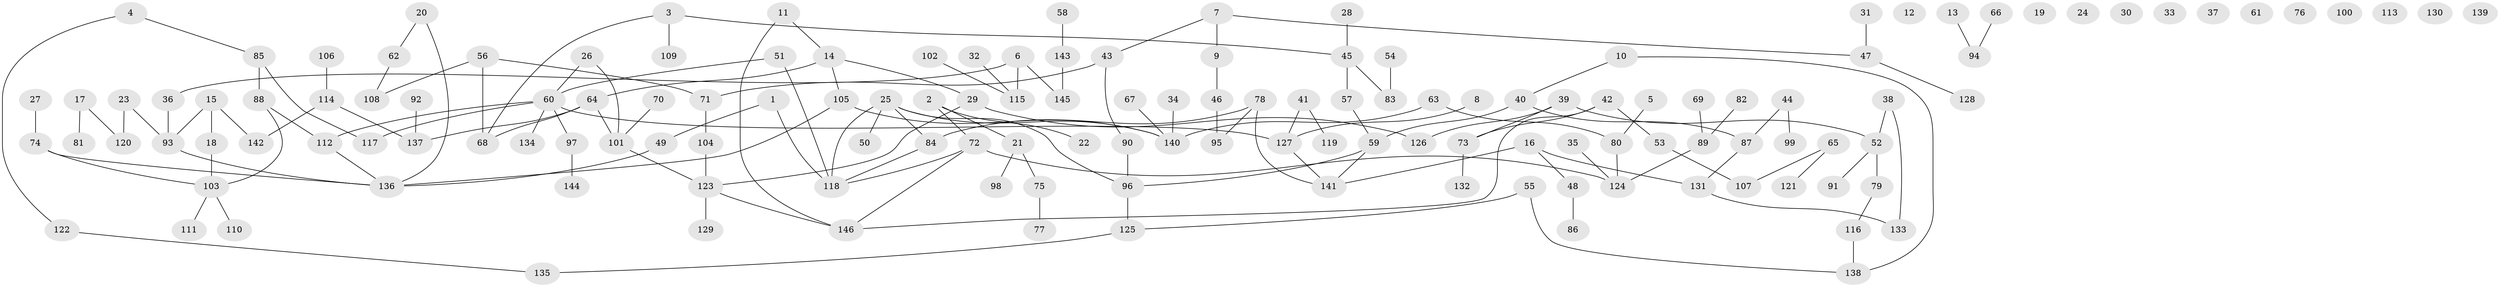 // Generated by graph-tools (version 1.1) at 2025/13/03/09/25 04:13:09]
// undirected, 146 vertices, 157 edges
graph export_dot {
graph [start="1"]
  node [color=gray90,style=filled];
  1;
  2;
  3;
  4;
  5;
  6;
  7;
  8;
  9;
  10;
  11;
  12;
  13;
  14;
  15;
  16;
  17;
  18;
  19;
  20;
  21;
  22;
  23;
  24;
  25;
  26;
  27;
  28;
  29;
  30;
  31;
  32;
  33;
  34;
  35;
  36;
  37;
  38;
  39;
  40;
  41;
  42;
  43;
  44;
  45;
  46;
  47;
  48;
  49;
  50;
  51;
  52;
  53;
  54;
  55;
  56;
  57;
  58;
  59;
  60;
  61;
  62;
  63;
  64;
  65;
  66;
  67;
  68;
  69;
  70;
  71;
  72;
  73;
  74;
  75;
  76;
  77;
  78;
  79;
  80;
  81;
  82;
  83;
  84;
  85;
  86;
  87;
  88;
  89;
  90;
  91;
  92;
  93;
  94;
  95;
  96;
  97;
  98;
  99;
  100;
  101;
  102;
  103;
  104;
  105;
  106;
  107;
  108;
  109;
  110;
  111;
  112;
  113;
  114;
  115;
  116;
  117;
  118;
  119;
  120;
  121;
  122;
  123;
  124;
  125;
  126;
  127;
  128;
  129;
  130;
  131;
  132;
  133;
  134;
  135;
  136;
  137;
  138;
  139;
  140;
  141;
  142;
  143;
  144;
  145;
  146;
  1 -- 49;
  1 -- 118;
  2 -- 21;
  2 -- 22;
  2 -- 72;
  3 -- 45;
  3 -- 68;
  3 -- 109;
  4 -- 85;
  4 -- 122;
  5 -- 80;
  6 -- 36;
  6 -- 115;
  6 -- 145;
  7 -- 9;
  7 -- 43;
  7 -- 47;
  8 -- 127;
  9 -- 46;
  10 -- 40;
  10 -- 138;
  11 -- 14;
  11 -- 146;
  13 -- 94;
  14 -- 29;
  14 -- 64;
  14 -- 105;
  15 -- 18;
  15 -- 93;
  15 -- 142;
  16 -- 48;
  16 -- 131;
  16 -- 141;
  17 -- 81;
  17 -- 120;
  18 -- 103;
  20 -- 62;
  20 -- 136;
  21 -- 75;
  21 -- 98;
  23 -- 93;
  23 -- 120;
  25 -- 50;
  25 -- 84;
  25 -- 96;
  25 -- 118;
  25 -- 140;
  26 -- 60;
  26 -- 101;
  27 -- 74;
  28 -- 45;
  29 -- 123;
  29 -- 126;
  31 -- 47;
  32 -- 115;
  34 -- 140;
  35 -- 124;
  36 -- 93;
  38 -- 52;
  38 -- 133;
  39 -- 52;
  39 -- 73;
  39 -- 126;
  40 -- 59;
  40 -- 87;
  41 -- 119;
  41 -- 127;
  42 -- 53;
  42 -- 73;
  42 -- 146;
  43 -- 71;
  43 -- 90;
  44 -- 87;
  44 -- 99;
  45 -- 57;
  45 -- 83;
  46 -- 95;
  47 -- 128;
  48 -- 86;
  49 -- 136;
  51 -- 60;
  51 -- 118;
  52 -- 79;
  52 -- 91;
  53 -- 107;
  54 -- 83;
  55 -- 125;
  55 -- 138;
  56 -- 68;
  56 -- 71;
  56 -- 108;
  57 -- 59;
  58 -- 143;
  59 -- 96;
  59 -- 141;
  60 -- 97;
  60 -- 112;
  60 -- 117;
  60 -- 127;
  60 -- 134;
  62 -- 108;
  63 -- 80;
  63 -- 140;
  64 -- 68;
  64 -- 101;
  64 -- 137;
  65 -- 107;
  65 -- 121;
  66 -- 94;
  67 -- 140;
  69 -- 89;
  70 -- 101;
  71 -- 104;
  72 -- 118;
  72 -- 124;
  72 -- 146;
  73 -- 132;
  74 -- 103;
  74 -- 136;
  75 -- 77;
  78 -- 84;
  78 -- 95;
  78 -- 141;
  79 -- 116;
  80 -- 124;
  82 -- 89;
  84 -- 118;
  85 -- 88;
  85 -- 117;
  87 -- 131;
  88 -- 103;
  88 -- 112;
  89 -- 124;
  90 -- 96;
  92 -- 137;
  93 -- 136;
  96 -- 125;
  97 -- 144;
  101 -- 123;
  102 -- 115;
  103 -- 110;
  103 -- 111;
  104 -- 123;
  105 -- 136;
  105 -- 140;
  106 -- 114;
  112 -- 136;
  114 -- 137;
  114 -- 142;
  116 -- 138;
  122 -- 135;
  123 -- 129;
  123 -- 146;
  125 -- 135;
  127 -- 141;
  131 -- 133;
  143 -- 145;
}
